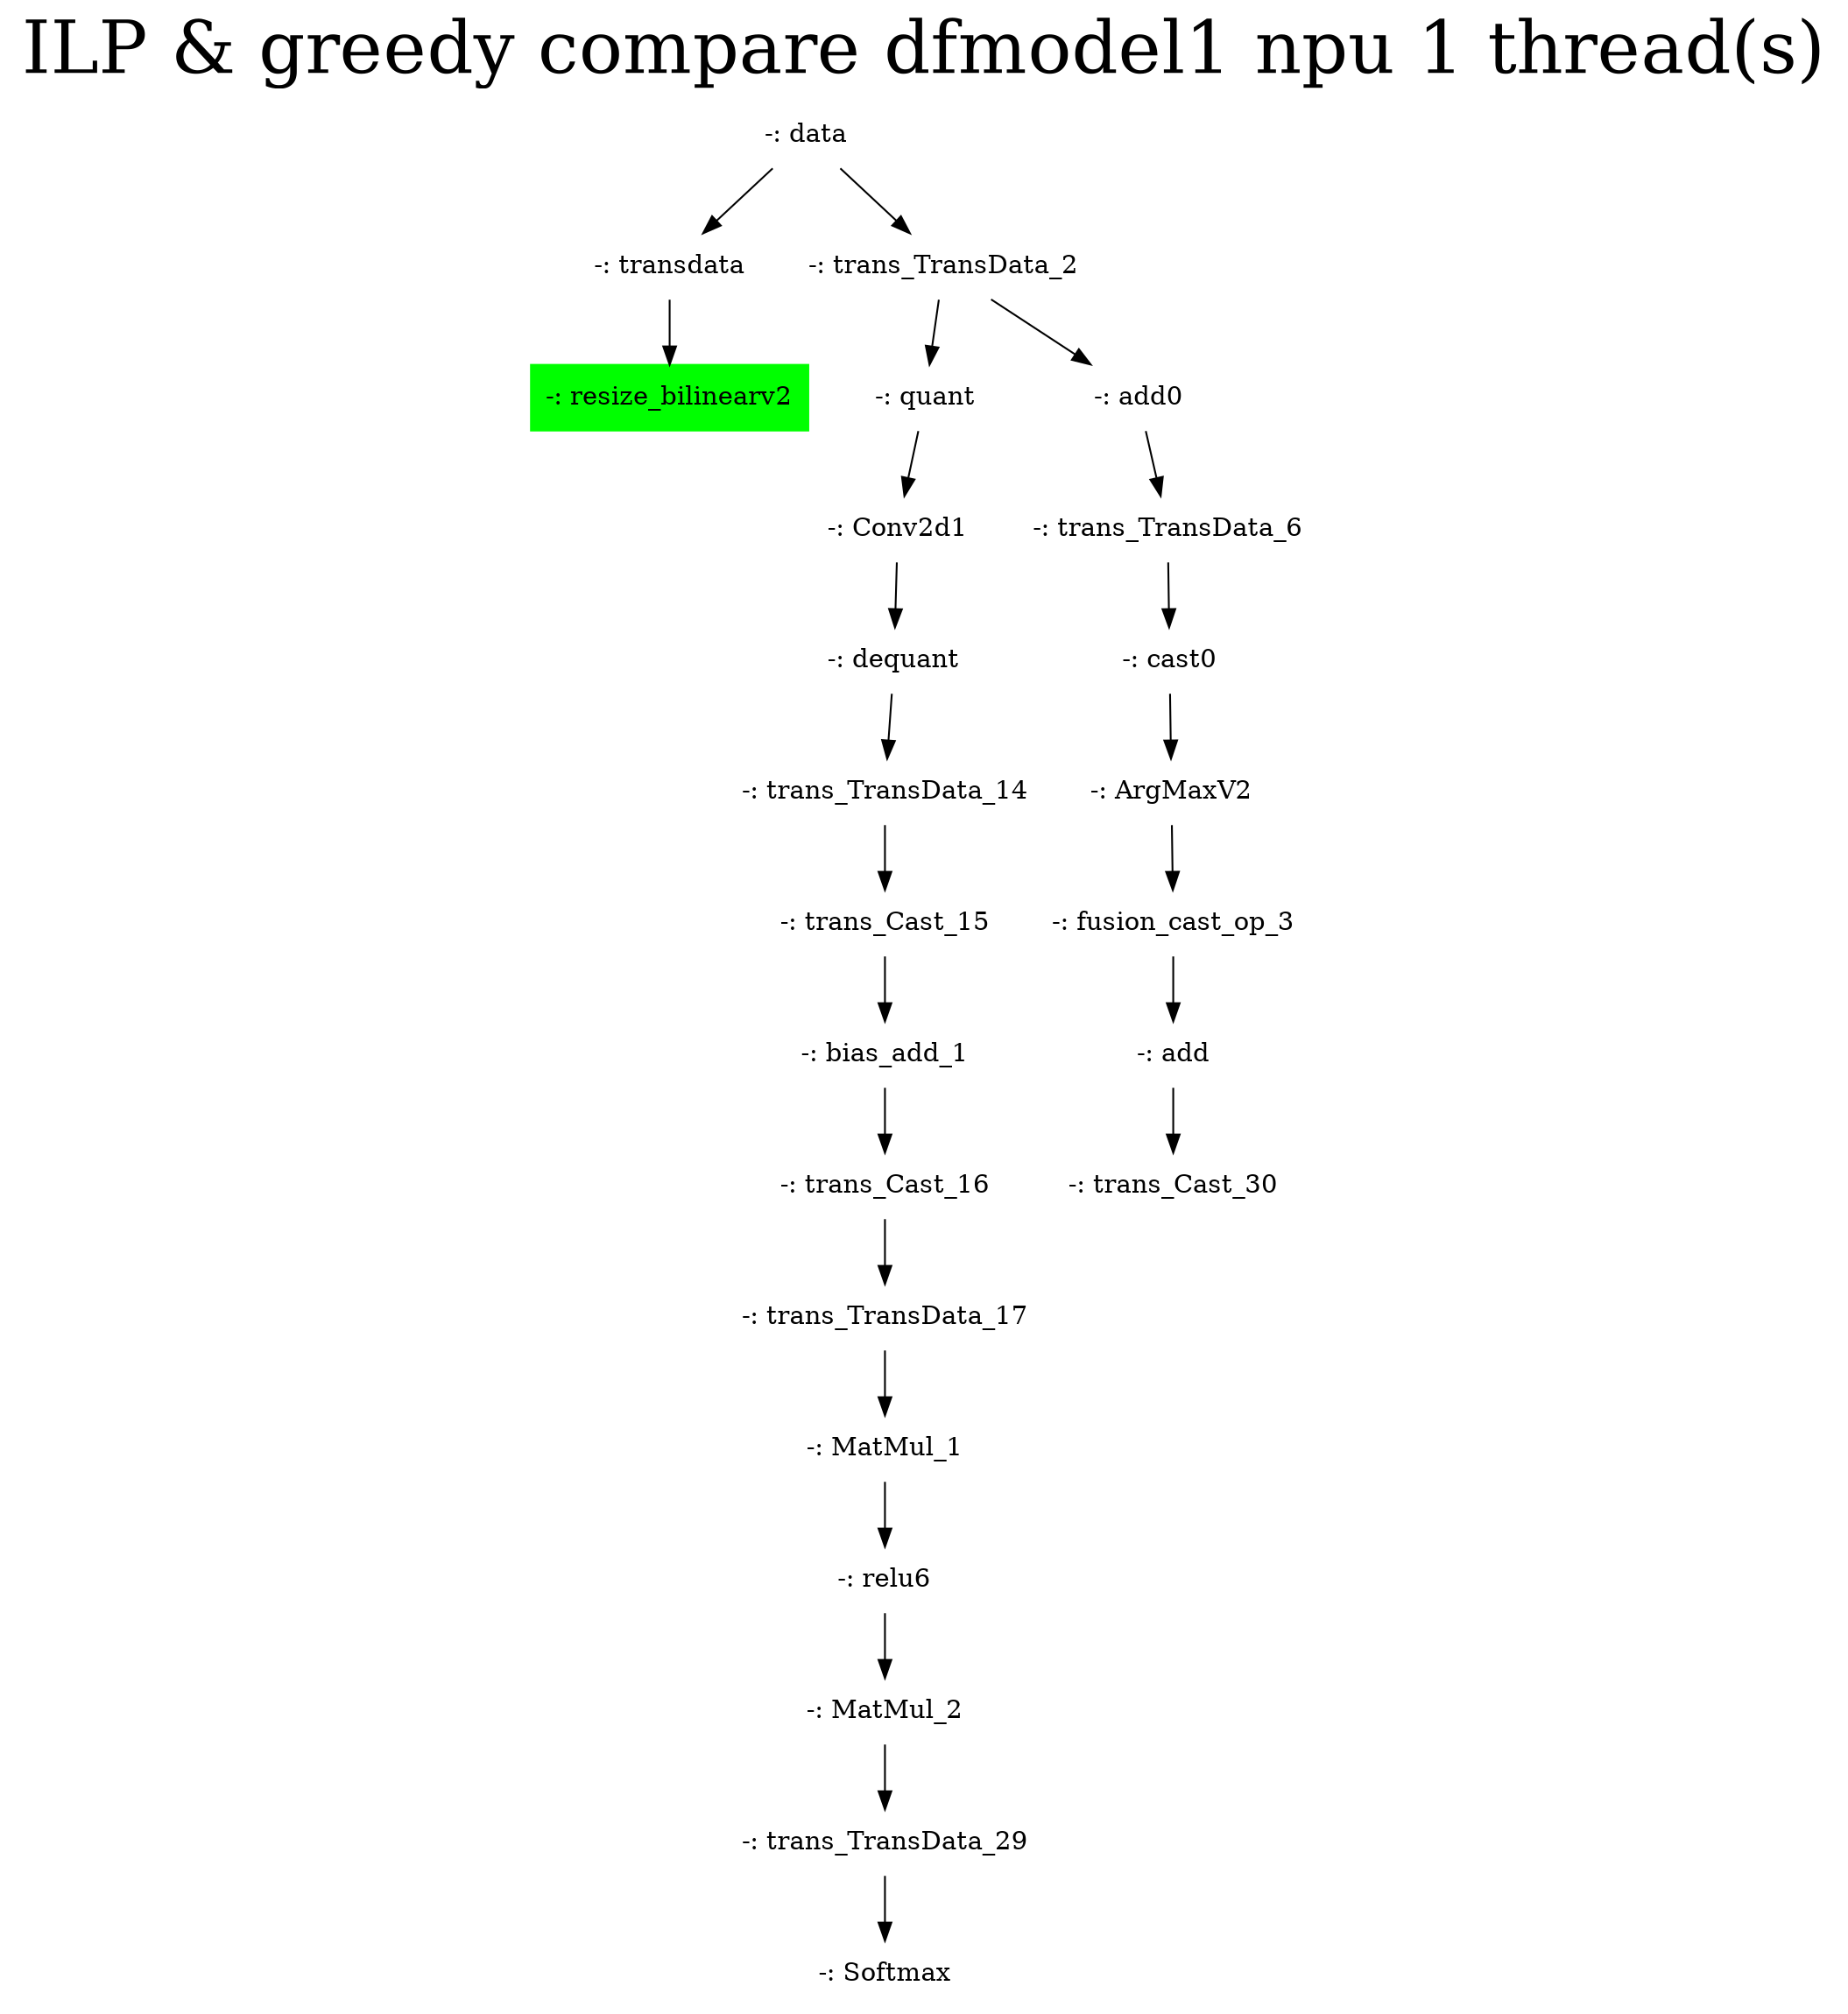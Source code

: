 digraph G {
label     = "ILP & greedy compare dfmodel1 npu 1 thread(s)"
    labelloc  =  t // t: Place the graph's title on top.
    fontsize  = 40 // Make title stand out by giving a large font size
    fontcolor = black"-: data"->"-: transdata";
"-: data"->"-: trans_TransData_2";
"-: data" [shape=box,style=filled,color=white];
"-: transdata"->"-: resize_bilinearv2";
"-: transdata" [shape=box,style=filled,color=white];
"-: trans_TransData_2"->"-: quant";
"-: trans_TransData_2"->"-: add0";
"-: trans_TransData_2" [shape=box,style=filled,color=white];
"-: add0"->"-: trans_TransData_6";
"-: add0" [shape=box,style=filled,color=white];
"-: trans_TransData_6"->"-: cast0";
"-: trans_TransData_6" [shape=box,style=filled,color=white];
"-: cast0"->"-: ArgMaxV2";
"-: cast0" [shape=box,style=filled,color=white];
"-: quant"->"-: Conv2d1";
"-: quant" [shape=box,style=filled,color=white];
"-: Conv2d1"->"-: dequant";
"-: Conv2d1" [shape=box,style=filled,color=white];
"-: dequant"->"-: trans_TransData_14";
"-: dequant" [shape=box,style=filled,color=white];
"-: trans_TransData_14"->"-: trans_Cast_15";
"-: trans_TransData_14" [shape=box,style=filled,color=white];
"-: trans_Cast_15"->"-: bias_add_1";
"-: trans_Cast_15" [shape=box,style=filled,color=white];
"-: resize_bilinearv2" [shape=box,style=filled,color=green];
"-: ArgMaxV2"->"-: fusion_cast_op_3";
"-: ArgMaxV2" [shape=box,style=filled,color=white];
"-: fusion_cast_op_3"->"-: add";
"-: fusion_cast_op_3" [shape=box,style=filled,color=white];
"-: add"->"-: trans_Cast_30";
"-: add" [shape=box,style=filled,color=white];
"-: trans_Cast_30" [shape=box,style=filled,color=white];
"-: bias_add_1"->"-: trans_Cast_16";
"-: bias_add_1" [shape=box,style=filled,color=white];
"-: trans_Cast_16"->"-: trans_TransData_17";
"-: trans_Cast_16" [shape=box,style=filled,color=white];
"-: trans_TransData_17"->"-: MatMul_1";
"-: trans_TransData_17" [shape=box,style=filled,color=white];
"-: MatMul_1"->"-: relu6";
"-: MatMul_1" [shape=box,style=filled,color=white];
"-: relu6"->"-: MatMul_2";
"-: relu6" [shape=box,style=filled,color=white];
"-: MatMul_2"->"-: trans_TransData_29";
"-: MatMul_2" [shape=box,style=filled,color=white];
"-: trans_TransData_29"->"-: Softmax";
"-: trans_TransData_29" [shape=box,style=filled,color=white];
"-: Softmax" [shape=box,style=filled,color=white];
}